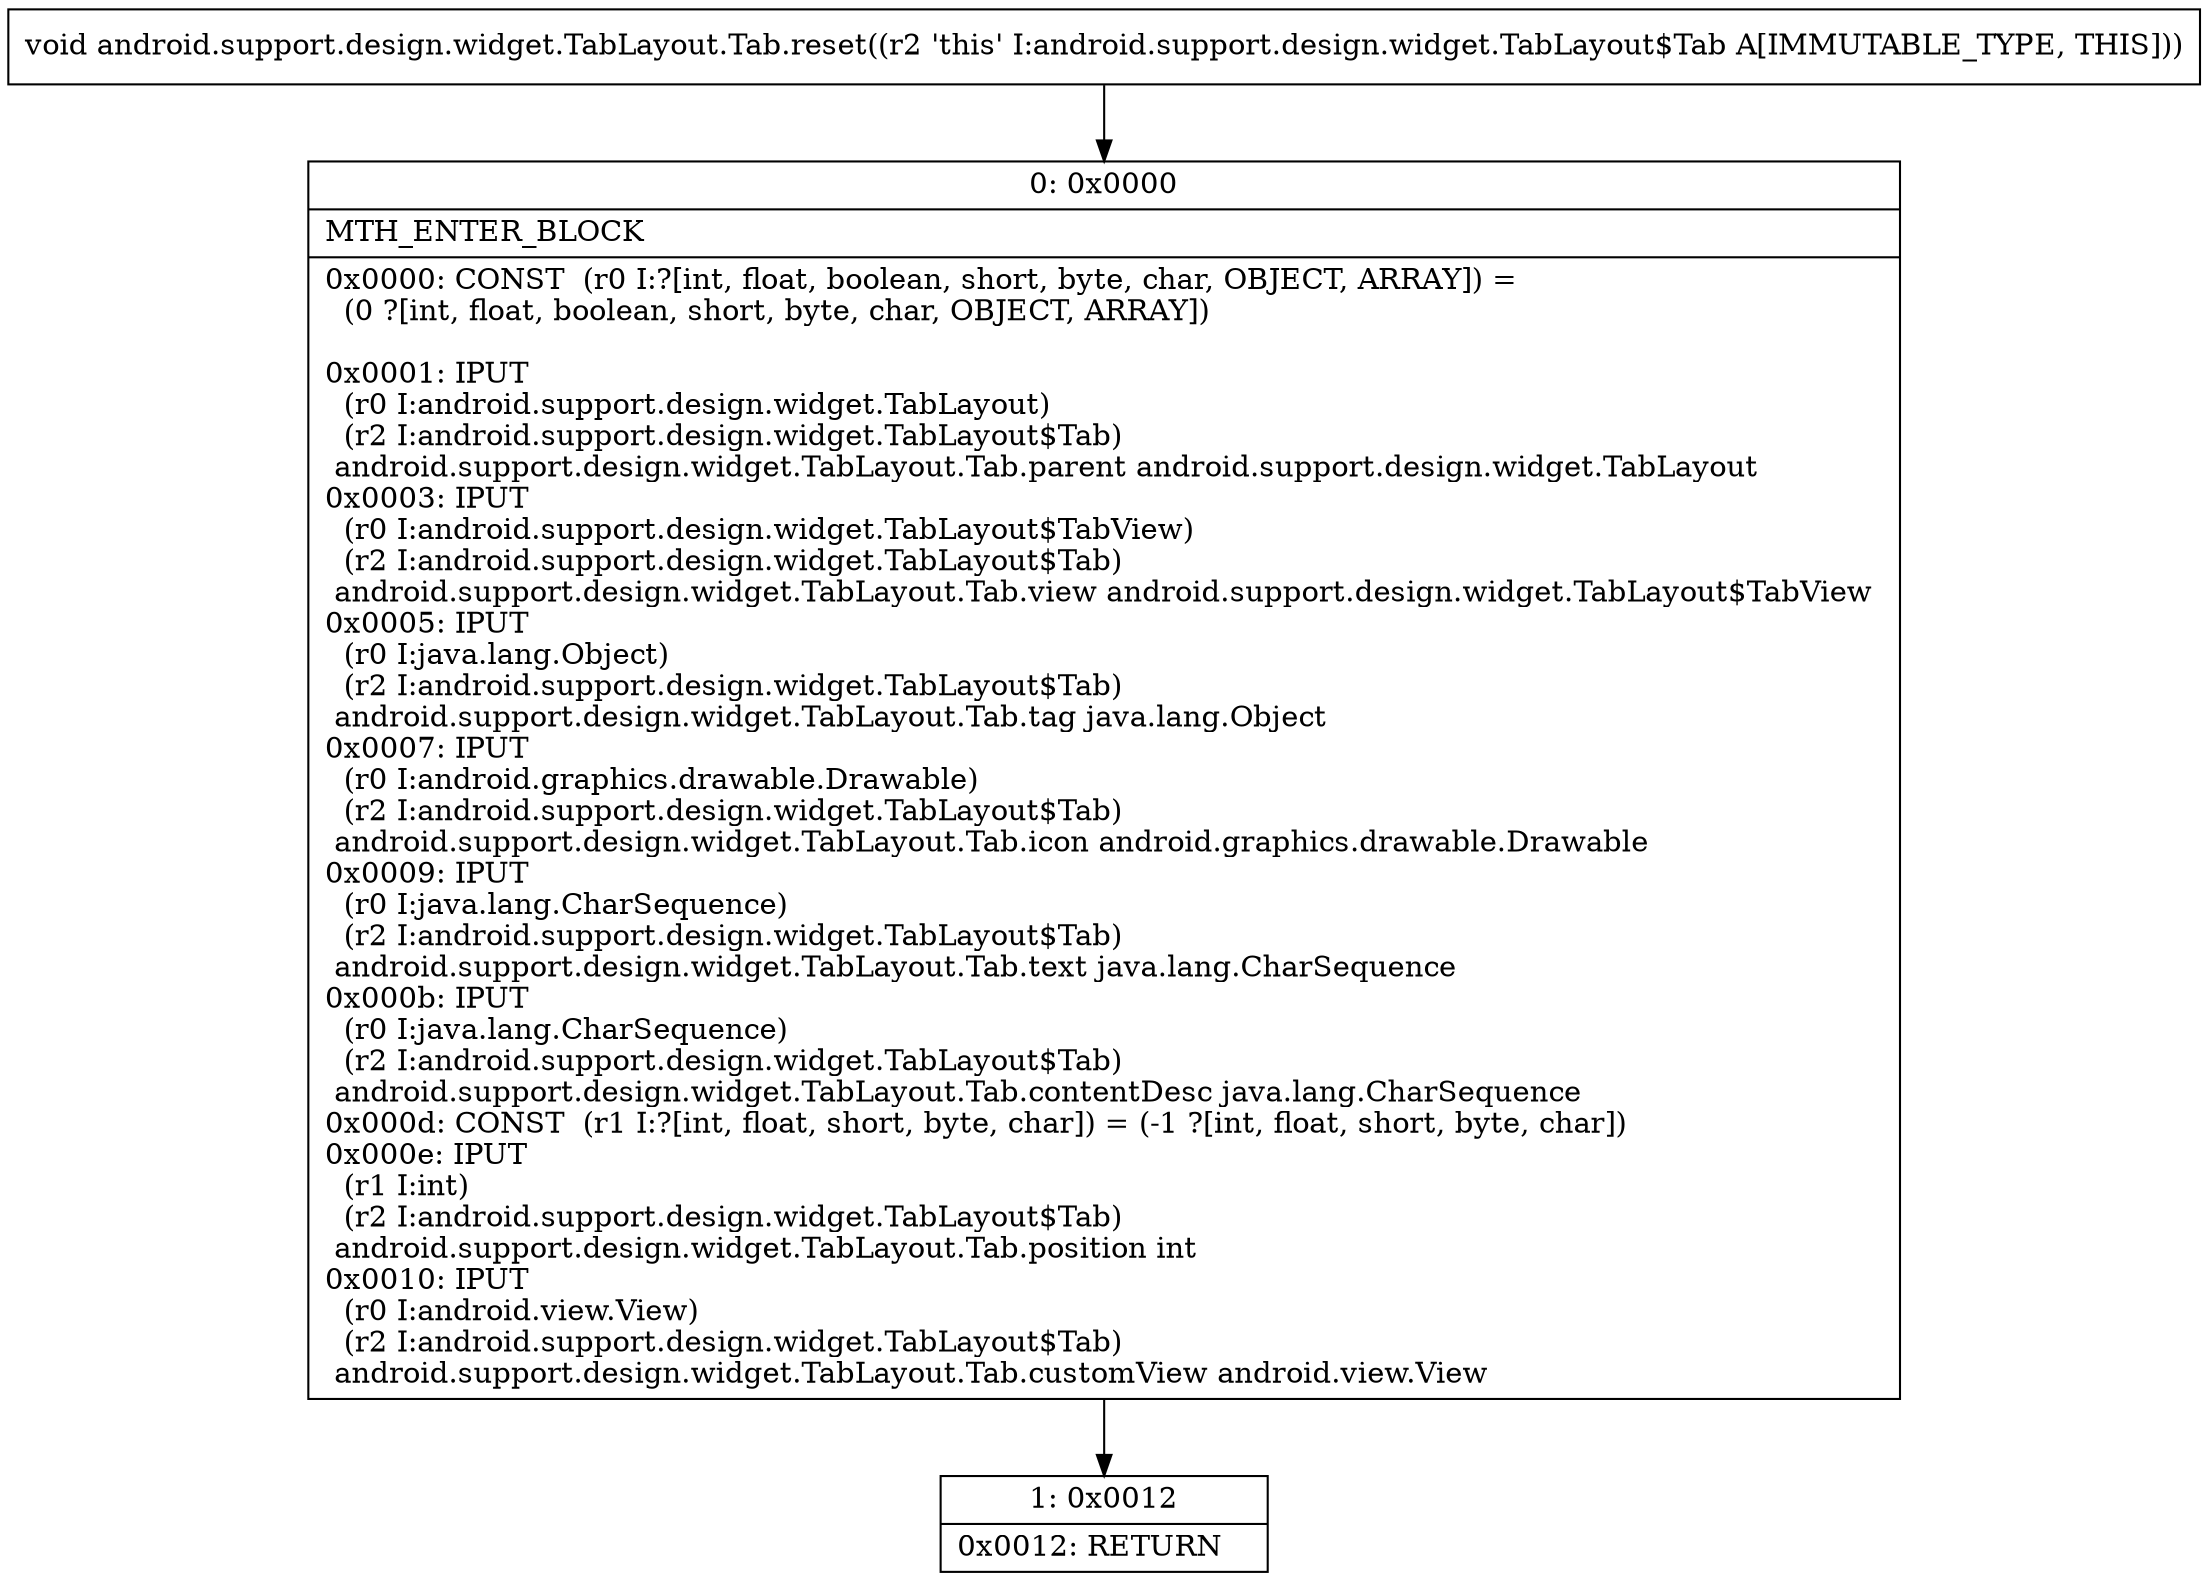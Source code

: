 digraph "CFG forandroid.support.design.widget.TabLayout.Tab.reset()V" {
Node_0 [shape=record,label="{0\:\ 0x0000|MTH_ENTER_BLOCK\l|0x0000: CONST  (r0 I:?[int, float, boolean, short, byte, char, OBJECT, ARRAY]) = \l  (0 ?[int, float, boolean, short, byte, char, OBJECT, ARRAY])\l \l0x0001: IPUT  \l  (r0 I:android.support.design.widget.TabLayout)\l  (r2 I:android.support.design.widget.TabLayout$Tab)\l android.support.design.widget.TabLayout.Tab.parent android.support.design.widget.TabLayout \l0x0003: IPUT  \l  (r0 I:android.support.design.widget.TabLayout$TabView)\l  (r2 I:android.support.design.widget.TabLayout$Tab)\l android.support.design.widget.TabLayout.Tab.view android.support.design.widget.TabLayout$TabView \l0x0005: IPUT  \l  (r0 I:java.lang.Object)\l  (r2 I:android.support.design.widget.TabLayout$Tab)\l android.support.design.widget.TabLayout.Tab.tag java.lang.Object \l0x0007: IPUT  \l  (r0 I:android.graphics.drawable.Drawable)\l  (r2 I:android.support.design.widget.TabLayout$Tab)\l android.support.design.widget.TabLayout.Tab.icon android.graphics.drawable.Drawable \l0x0009: IPUT  \l  (r0 I:java.lang.CharSequence)\l  (r2 I:android.support.design.widget.TabLayout$Tab)\l android.support.design.widget.TabLayout.Tab.text java.lang.CharSequence \l0x000b: IPUT  \l  (r0 I:java.lang.CharSequence)\l  (r2 I:android.support.design.widget.TabLayout$Tab)\l android.support.design.widget.TabLayout.Tab.contentDesc java.lang.CharSequence \l0x000d: CONST  (r1 I:?[int, float, short, byte, char]) = (\-1 ?[int, float, short, byte, char]) \l0x000e: IPUT  \l  (r1 I:int)\l  (r2 I:android.support.design.widget.TabLayout$Tab)\l android.support.design.widget.TabLayout.Tab.position int \l0x0010: IPUT  \l  (r0 I:android.view.View)\l  (r2 I:android.support.design.widget.TabLayout$Tab)\l android.support.design.widget.TabLayout.Tab.customView android.view.View \l}"];
Node_1 [shape=record,label="{1\:\ 0x0012|0x0012: RETURN   \l}"];
MethodNode[shape=record,label="{void android.support.design.widget.TabLayout.Tab.reset((r2 'this' I:android.support.design.widget.TabLayout$Tab A[IMMUTABLE_TYPE, THIS])) }"];
MethodNode -> Node_0;
Node_0 -> Node_1;
}

